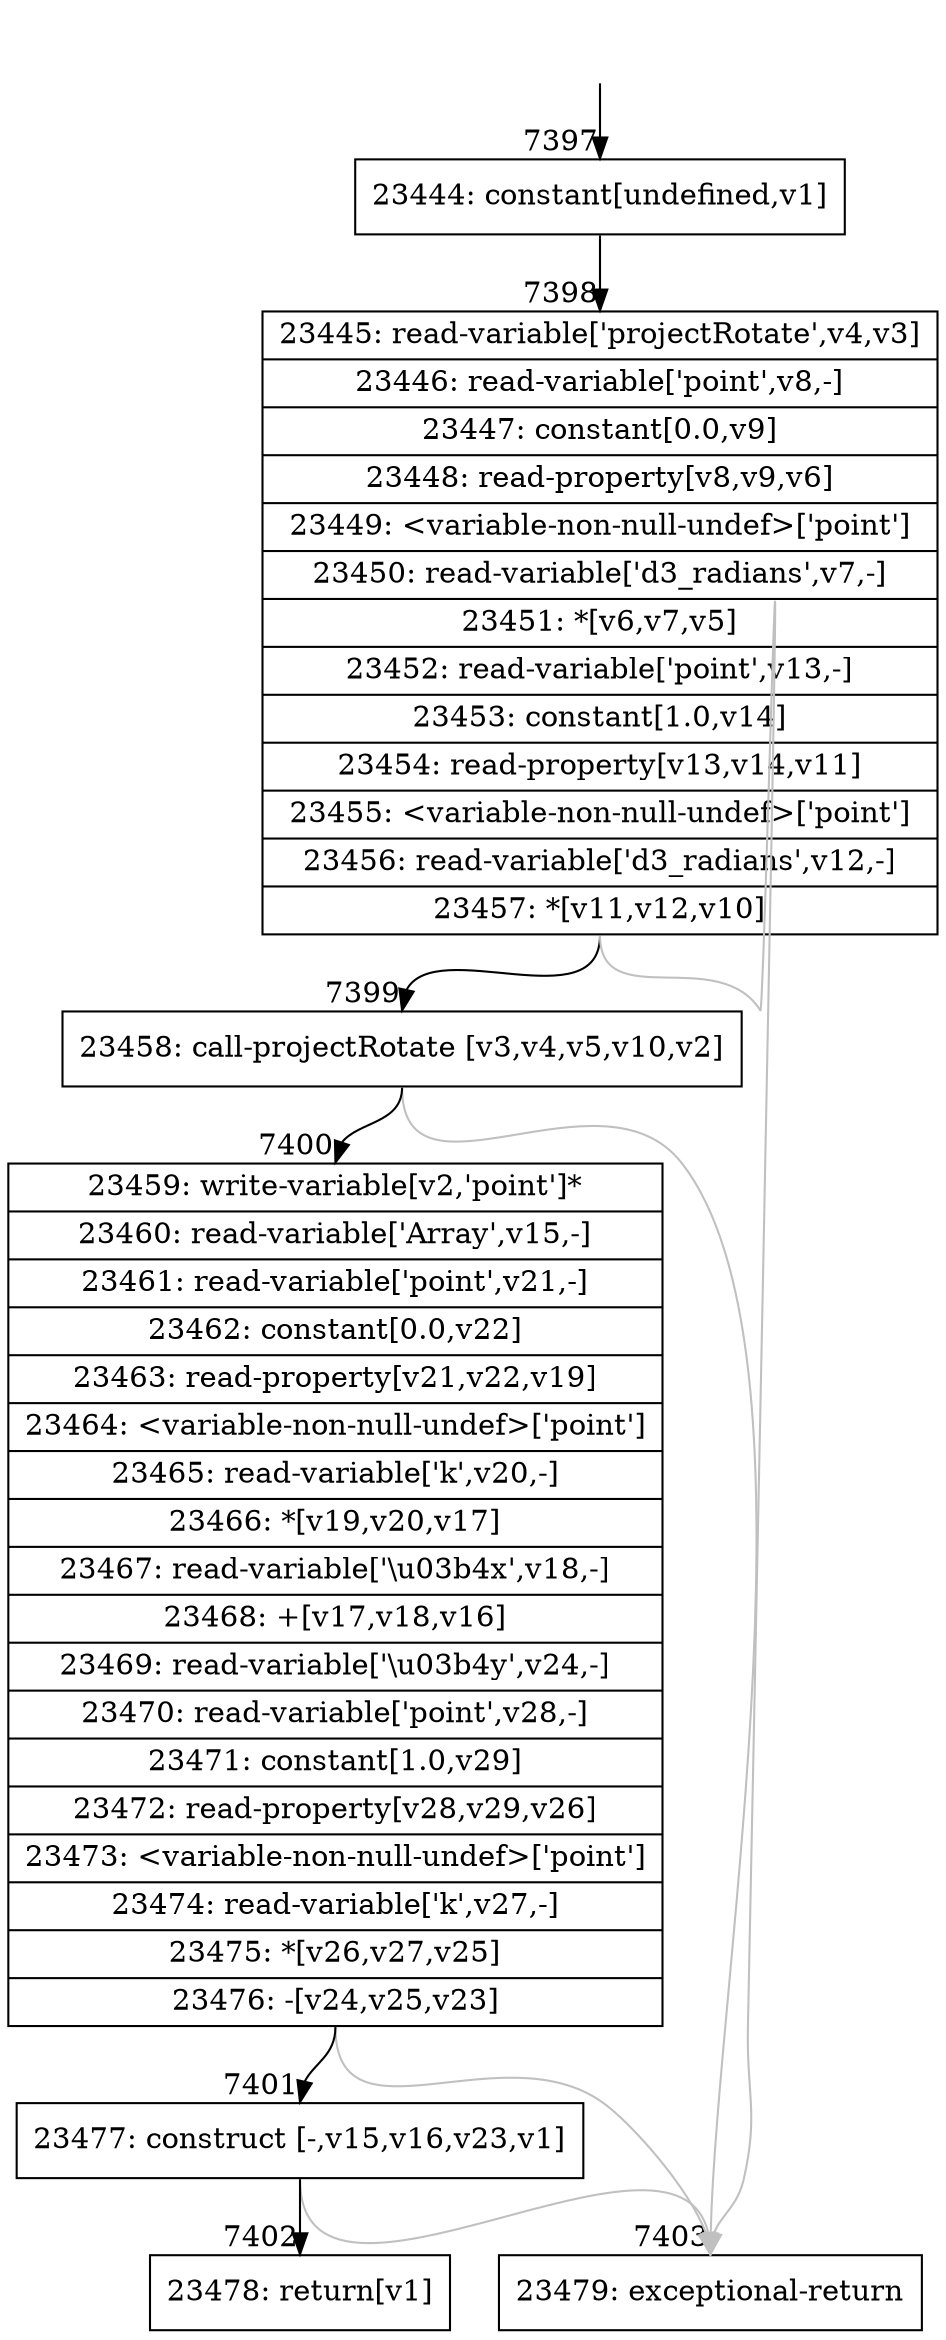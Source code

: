 digraph {
rankdir="TD"
BB_entry695[shape=none,label=""];
BB_entry695 -> BB7397 [tailport=s, headport=n, headlabel="    7397"]
BB7397 [shape=record label="{23444: constant[undefined,v1]}" ] 
BB7397 -> BB7398 [tailport=s, headport=n, headlabel="      7398"]
BB7398 [shape=record label="{23445: read-variable['projectRotate',v4,v3]|23446: read-variable['point',v8,-]|23447: constant[0.0,v9]|23448: read-property[v8,v9,v6]|23449: \<variable-non-null-undef\>['point']|23450: read-variable['d3_radians',v7,-]|23451: *[v6,v7,v5]|23452: read-variable['point',v13,-]|23453: constant[1.0,v14]|23454: read-property[v13,v14,v11]|23455: \<variable-non-null-undef\>['point']|23456: read-variable['d3_radians',v12,-]|23457: *[v11,v12,v10]}" ] 
BB7398 -> BB7399 [tailport=s, headport=n, headlabel="      7399"]
BB7398 -> BB7403 [tailport=s, headport=n, color=gray, headlabel="      7403"]
BB7399 [shape=record label="{23458: call-projectRotate [v3,v4,v5,v10,v2]}" ] 
BB7399 -> BB7400 [tailport=s, headport=n, headlabel="      7400"]
BB7399 -> BB7403 [tailport=s, headport=n, color=gray]
BB7400 [shape=record label="{23459: write-variable[v2,'point']*|23460: read-variable['Array',v15,-]|23461: read-variable['point',v21,-]|23462: constant[0.0,v22]|23463: read-property[v21,v22,v19]|23464: \<variable-non-null-undef\>['point']|23465: read-variable['k',v20,-]|23466: *[v19,v20,v17]|23467: read-variable['\\u03b4x',v18,-]|23468: +[v17,v18,v16]|23469: read-variable['\\u03b4y',v24,-]|23470: read-variable['point',v28,-]|23471: constant[1.0,v29]|23472: read-property[v28,v29,v26]|23473: \<variable-non-null-undef\>['point']|23474: read-variable['k',v27,-]|23475: *[v26,v27,v25]|23476: -[v24,v25,v23]}" ] 
BB7400 -> BB7401 [tailport=s, headport=n, headlabel="      7401"]
BB7400 -> BB7403 [tailport=s, headport=n, color=gray]
BB7401 [shape=record label="{23477: construct [-,v15,v16,v23,v1]}" ] 
BB7401 -> BB7402 [tailport=s, headport=n, headlabel="      7402"]
BB7401 -> BB7403 [tailport=s, headport=n, color=gray]
BB7402 [shape=record label="{23478: return[v1]}" ] 
BB7403 [shape=record label="{23479: exceptional-return}" ] 
//#$~ 4313
}
